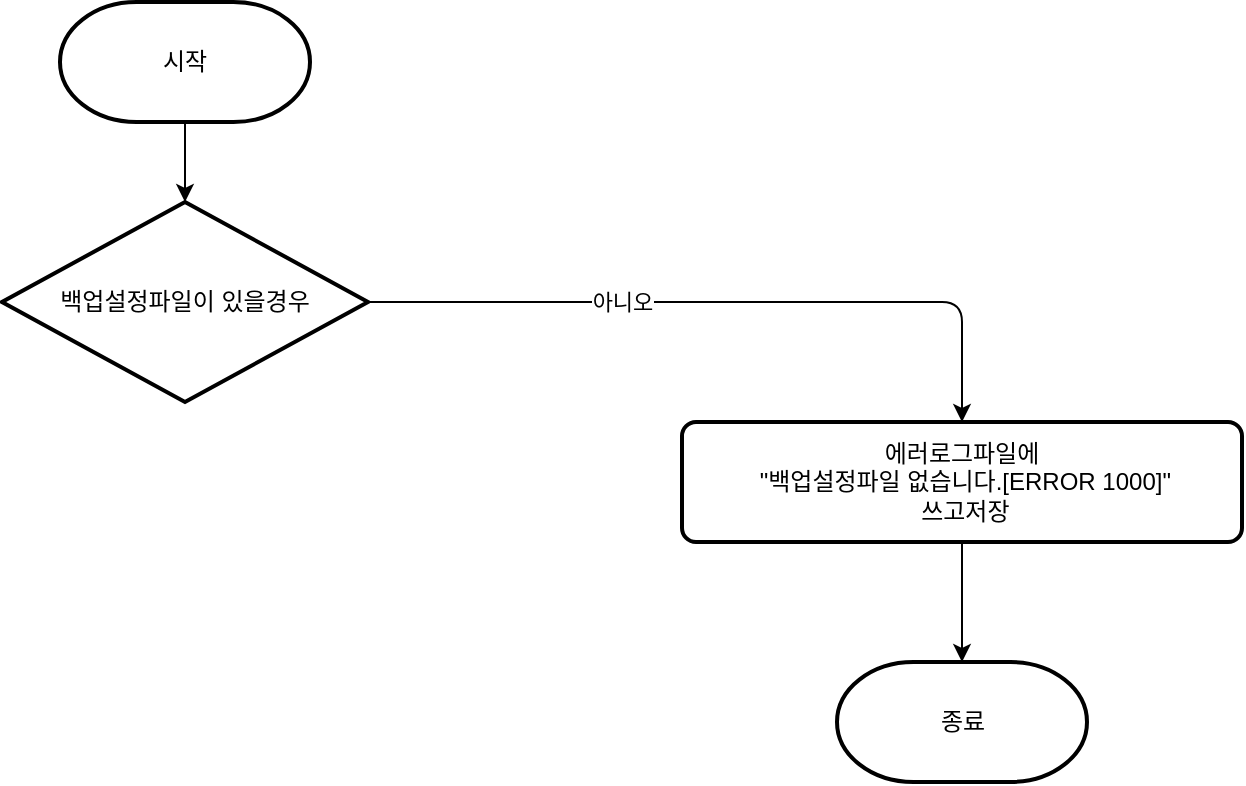 <mxfile version="14.9.3" type="github"><diagram id="_bA3cPi3WCG5MyaZGagL" name="Page-1"><mxGraphModel dx="2062" dy="1114" grid="1" gridSize="10" guides="1" tooltips="1" connect="1" arrows="1" fold="1" page="1" pageScale="1" pageWidth="1169" pageHeight="827" math="0" shadow="0"><root><mxCell id="0"/><mxCell id="1" parent="0"/><mxCell id="kD6bPrZGEhRhWK4-ZteS-10" style="edgeStyle=orthogonalEdgeStyle;rounded=0;orthogonalLoop=1;jettySize=auto;html=1;exitX=0.5;exitY=1;exitDx=0;exitDy=0;exitPerimeter=0;entryX=0.5;entryY=0;entryDx=0;entryDy=0;entryPerimeter=0;" edge="1" parent="1" source="kD6bPrZGEhRhWK4-ZteS-1" target="kD6bPrZGEhRhWK4-ZteS-3"><mxGeometry relative="1" as="geometry"><Array as="points"><mxPoint x="572" y="90"/><mxPoint x="572" y="90"/></Array></mxGeometry></mxCell><mxCell id="kD6bPrZGEhRhWK4-ZteS-1" value="시작" style="strokeWidth=2;html=1;shape=mxgraph.flowchart.terminator;whiteSpace=wrap;" vertex="1" parent="1"><mxGeometry x="509" y="10" width="125" height="60" as="geometry"/></mxCell><mxCell id="kD6bPrZGEhRhWK4-ZteS-3" value="백업설정파일이 있을경우" style="strokeWidth=2;html=1;shape=mxgraph.flowchart.decision;whiteSpace=wrap;" vertex="1" parent="1"><mxGeometry x="480" y="110" width="183" height="100" as="geometry"/></mxCell><mxCell id="kD6bPrZGEhRhWK4-ZteS-4" value="에러로그파일에&lt;br&gt;&amp;nbsp;&quot;백업설정파일 없습니다.[ERROR 1000]&quot;&lt;br&gt;&amp;nbsp;쓰고저장" style="rounded=1;whiteSpace=wrap;html=1;absoluteArcSize=1;arcSize=14;strokeWidth=2;" vertex="1" parent="1"><mxGeometry x="820" y="220" width="280" height="60" as="geometry"/></mxCell><mxCell id="kD6bPrZGEhRhWK4-ZteS-5" value="종료" style="strokeWidth=2;html=1;shape=mxgraph.flowchart.terminator;whiteSpace=wrap;" vertex="1" parent="1"><mxGeometry x="897.5" y="340" width="125" height="60" as="geometry"/></mxCell><mxCell id="kD6bPrZGEhRhWK4-ZteS-7" value="" style="endArrow=classic;html=1;entryX=0.5;entryY=0;entryDx=0;entryDy=0;exitX=1;exitY=0.5;exitDx=0;exitDy=0;exitPerimeter=0;" edge="1" parent="1" source="kD6bPrZGEhRhWK4-ZteS-3" target="kD6bPrZGEhRhWK4-ZteS-4"><mxGeometry width="50" height="50" relative="1" as="geometry"><mxPoint x="680" y="160" as="sourcePoint"/><mxPoint x="610" y="220" as="targetPoint"/><Array as="points"><mxPoint x="960" y="160"/></Array></mxGeometry></mxCell><mxCell id="kD6bPrZGEhRhWK4-ZteS-8" value="아니오" style="edgeLabel;html=1;align=center;verticalAlign=middle;resizable=0;points=[];" vertex="1" connectable="0" parent="kD6bPrZGEhRhWK4-ZteS-7"><mxGeometry x="-0.591" y="-2" relative="1" as="geometry"><mxPoint x="54" y="-2" as="offset"/></mxGeometry></mxCell><mxCell id="kD6bPrZGEhRhWK4-ZteS-12" value="" style="endArrow=classic;html=1;entryX=0.5;entryY=0;entryDx=0;entryDy=0;entryPerimeter=0;exitX=0.5;exitY=1;exitDx=0;exitDy=0;" edge="1" parent="1" source="kD6bPrZGEhRhWK4-ZteS-4" target="kD6bPrZGEhRhWK4-ZteS-5"><mxGeometry width="50" height="50" relative="1" as="geometry"><mxPoint x="560" y="270" as="sourcePoint"/><mxPoint x="610" y="220" as="targetPoint"/><Array as="points"/></mxGeometry></mxCell></root></mxGraphModel></diagram></mxfile>